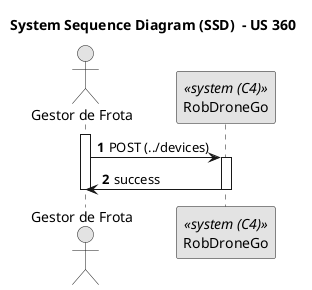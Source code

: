 @startuml
skinparam monochrome true
skinparam packageStyle rectangle
skinparam shadowing false
autonumber

title System Sequence Diagram (SSD)  - US 360


actor "Gestor de Frota" as actor
participant "RobDroneGo" as sys <<system (C4)>>

activate actor
actor -> sys: POST (../devices)

activate sys
sys -> actor: success
deactivate sys
deactivate actor



@enduml